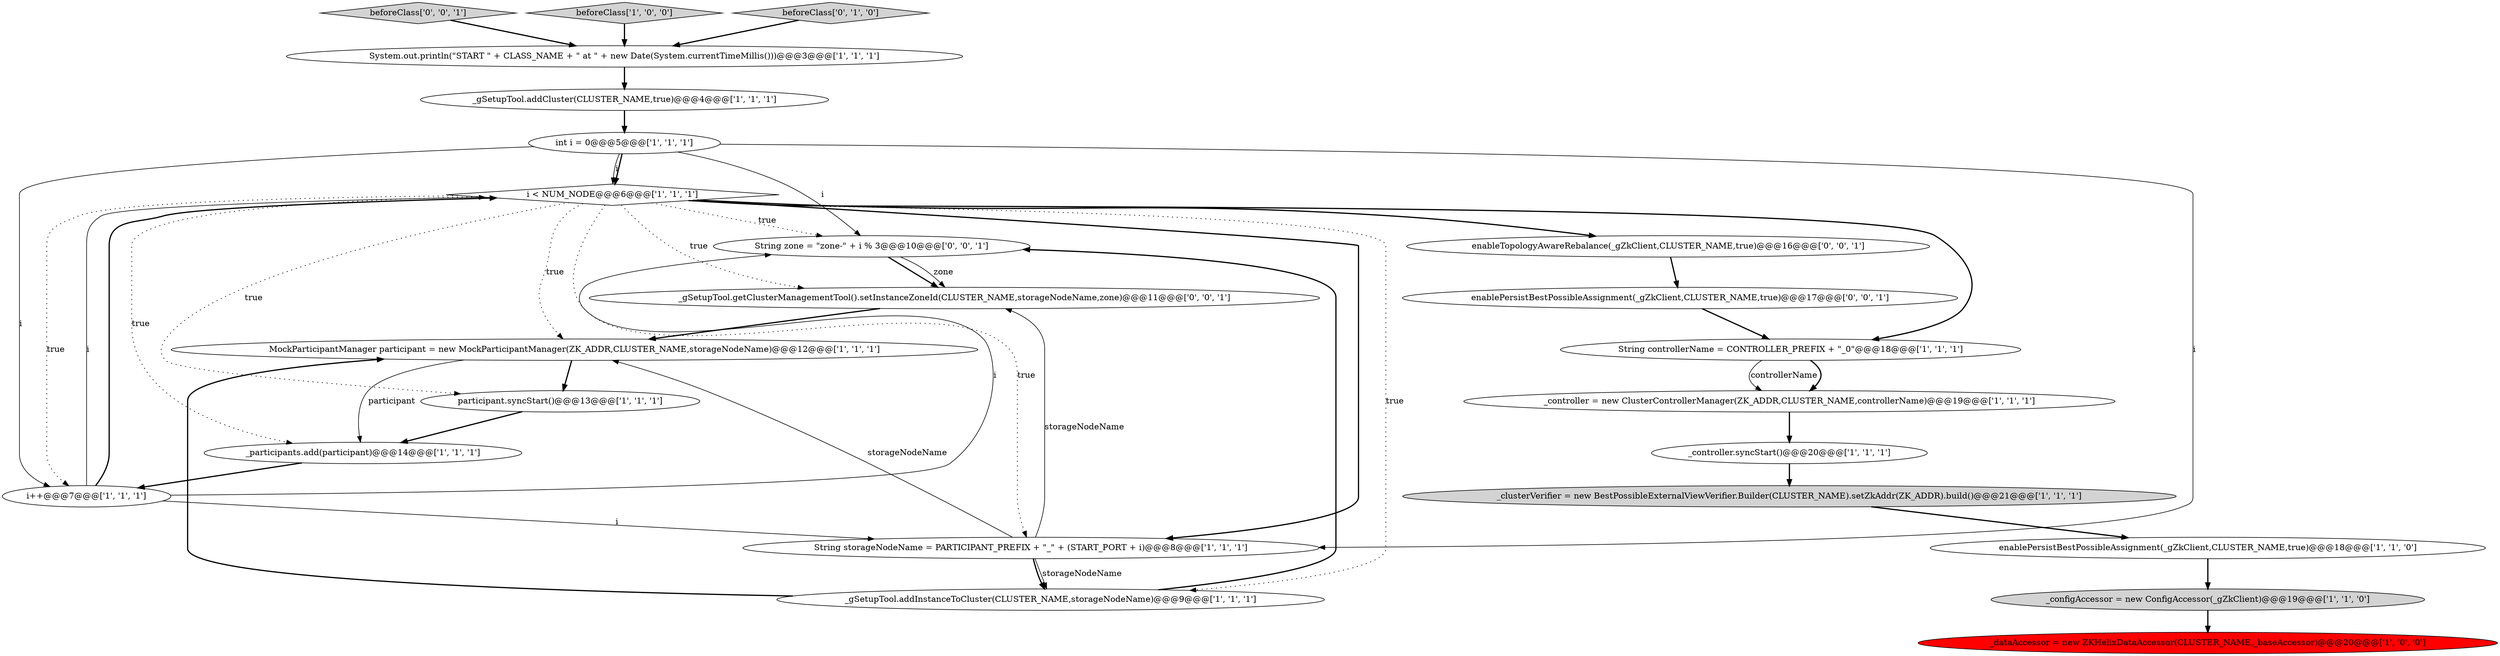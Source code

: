 digraph {
20 [style = filled, label = "enablePersistBestPossibleAssignment(_gZkClient,CLUSTER_NAME,true)@@@17@@@['0', '0', '1']", fillcolor = white, shape = ellipse image = "AAA0AAABBB3BBB"];
21 [style = filled, label = "String zone = \"zone-\" + i % 3@@@10@@@['0', '0', '1']", fillcolor = white, shape = ellipse image = "AAA0AAABBB3BBB"];
22 [style = filled, label = "enableTopologyAwareRebalance(_gZkClient,CLUSTER_NAME,true)@@@16@@@['0', '0', '1']", fillcolor = white, shape = ellipse image = "AAA0AAABBB3BBB"];
23 [style = filled, label = "beforeClass['0', '0', '1']", fillcolor = lightgray, shape = diamond image = "AAA0AAABBB3BBB"];
3 [style = filled, label = "enablePersistBestPossibleAssignment(_gZkClient,CLUSTER_NAME,true)@@@18@@@['1', '1', '0']", fillcolor = white, shape = ellipse image = "AAA0AAABBB1BBB"];
1 [style = filled, label = "_participants.add(participant)@@@14@@@['1', '1', '1']", fillcolor = white, shape = ellipse image = "AAA0AAABBB1BBB"];
5 [style = filled, label = "System.out.println(\"START \" + CLASS_NAME + \" at \" + new Date(System.currentTimeMillis()))@@@3@@@['1', '1', '1']", fillcolor = white, shape = ellipse image = "AAA0AAABBB1BBB"];
8 [style = filled, label = "beforeClass['1', '0', '0']", fillcolor = lightgray, shape = diamond image = "AAA0AAABBB1BBB"];
18 [style = filled, label = "beforeClass['0', '1', '0']", fillcolor = lightgray, shape = diamond image = "AAA0AAABBB2BBB"];
4 [style = filled, label = "i < NUM_NODE@@@6@@@['1', '1', '1']", fillcolor = white, shape = diamond image = "AAA0AAABBB1BBB"];
2 [style = filled, label = "_gSetupTool.addCluster(CLUSTER_NAME,true)@@@4@@@['1', '1', '1']", fillcolor = white, shape = ellipse image = "AAA0AAABBB1BBB"];
16 [style = filled, label = "_clusterVerifier = new BestPossibleExternalViewVerifier.Builder(CLUSTER_NAME).setZkAddr(ZK_ADDR).build()@@@21@@@['1', '1', '1']", fillcolor = lightgray, shape = ellipse image = "AAA0AAABBB1BBB"];
11 [style = filled, label = "participant.syncStart()@@@13@@@['1', '1', '1']", fillcolor = white, shape = ellipse image = "AAA0AAABBB1BBB"];
15 [style = filled, label = "_controller.syncStart()@@@20@@@['1', '1', '1']", fillcolor = white, shape = ellipse image = "AAA0AAABBB1BBB"];
0 [style = filled, label = "_configAccessor = new ConfigAccessor(_gZkClient)@@@19@@@['1', '1', '0']", fillcolor = lightgray, shape = ellipse image = "AAA0AAABBB1BBB"];
17 [style = filled, label = "String controllerName = CONTROLLER_PREFIX + \"_0\"@@@18@@@['1', '1', '1']", fillcolor = white, shape = ellipse image = "AAA0AAABBB1BBB"];
6 [style = filled, label = "_gSetupTool.addInstanceToCluster(CLUSTER_NAME,storageNodeName)@@@9@@@['1', '1', '1']", fillcolor = white, shape = ellipse image = "AAA0AAABBB1BBB"];
19 [style = filled, label = "_gSetupTool.getClusterManagementTool().setInstanceZoneId(CLUSTER_NAME,storageNodeName,zone)@@@11@@@['0', '0', '1']", fillcolor = white, shape = ellipse image = "AAA0AAABBB3BBB"];
14 [style = filled, label = "i++@@@7@@@['1', '1', '1']", fillcolor = white, shape = ellipse image = "AAA0AAABBB1BBB"];
10 [style = filled, label = "MockParticipantManager participant = new MockParticipantManager(ZK_ADDR,CLUSTER_NAME,storageNodeName)@@@12@@@['1', '1', '1']", fillcolor = white, shape = ellipse image = "AAA0AAABBB1BBB"];
13 [style = filled, label = "_dataAccessor = new ZKHelixDataAccessor(CLUSTER_NAME,_baseAccessor)@@@20@@@['1', '0', '0']", fillcolor = red, shape = ellipse image = "AAA1AAABBB1BBB"];
7 [style = filled, label = "String storageNodeName = PARTICIPANT_PREFIX + \"_\" + (START_PORT + i)@@@8@@@['1', '1', '1']", fillcolor = white, shape = ellipse image = "AAA0AAABBB1BBB"];
12 [style = filled, label = "_controller = new ClusterControllerManager(ZK_ADDR,CLUSTER_NAME,controllerName)@@@19@@@['1', '1', '1']", fillcolor = white, shape = ellipse image = "AAA0AAABBB1BBB"];
9 [style = filled, label = "int i = 0@@@5@@@['1', '1', '1']", fillcolor = white, shape = ellipse image = "AAA0AAABBB1BBB"];
4->6 [style = dotted, label="true"];
16->3 [style = bold, label=""];
20->17 [style = bold, label=""];
9->14 [style = solid, label="i"];
4->17 [style = bold, label=""];
0->13 [style = bold, label=""];
21->19 [style = bold, label=""];
23->5 [style = bold, label=""];
14->7 [style = solid, label="i"];
4->1 [style = dotted, label="true"];
11->1 [style = bold, label=""];
4->10 [style = dotted, label="true"];
6->21 [style = bold, label=""];
9->4 [style = bold, label=""];
7->10 [style = solid, label="storageNodeName"];
12->15 [style = bold, label=""];
4->11 [style = dotted, label="true"];
4->7 [style = dotted, label="true"];
19->10 [style = bold, label=""];
21->19 [style = solid, label="zone"];
2->9 [style = bold, label=""];
4->14 [style = dotted, label="true"];
15->16 [style = bold, label=""];
4->7 [style = bold, label=""];
3->0 [style = bold, label=""];
4->21 [style = dotted, label="true"];
5->2 [style = bold, label=""];
17->12 [style = bold, label=""];
8->5 [style = bold, label=""];
22->20 [style = bold, label=""];
17->12 [style = solid, label="controllerName"];
10->1 [style = solid, label="participant"];
18->5 [style = bold, label=""];
6->10 [style = bold, label=""];
7->6 [style = bold, label=""];
14->21 [style = solid, label="i"];
1->14 [style = bold, label=""];
9->7 [style = solid, label="i"];
14->4 [style = solid, label="i"];
9->4 [style = solid, label="i"];
9->21 [style = solid, label="i"];
7->6 [style = solid, label="storageNodeName"];
4->22 [style = bold, label=""];
7->19 [style = solid, label="storageNodeName"];
4->19 [style = dotted, label="true"];
14->4 [style = bold, label=""];
10->11 [style = bold, label=""];
}
